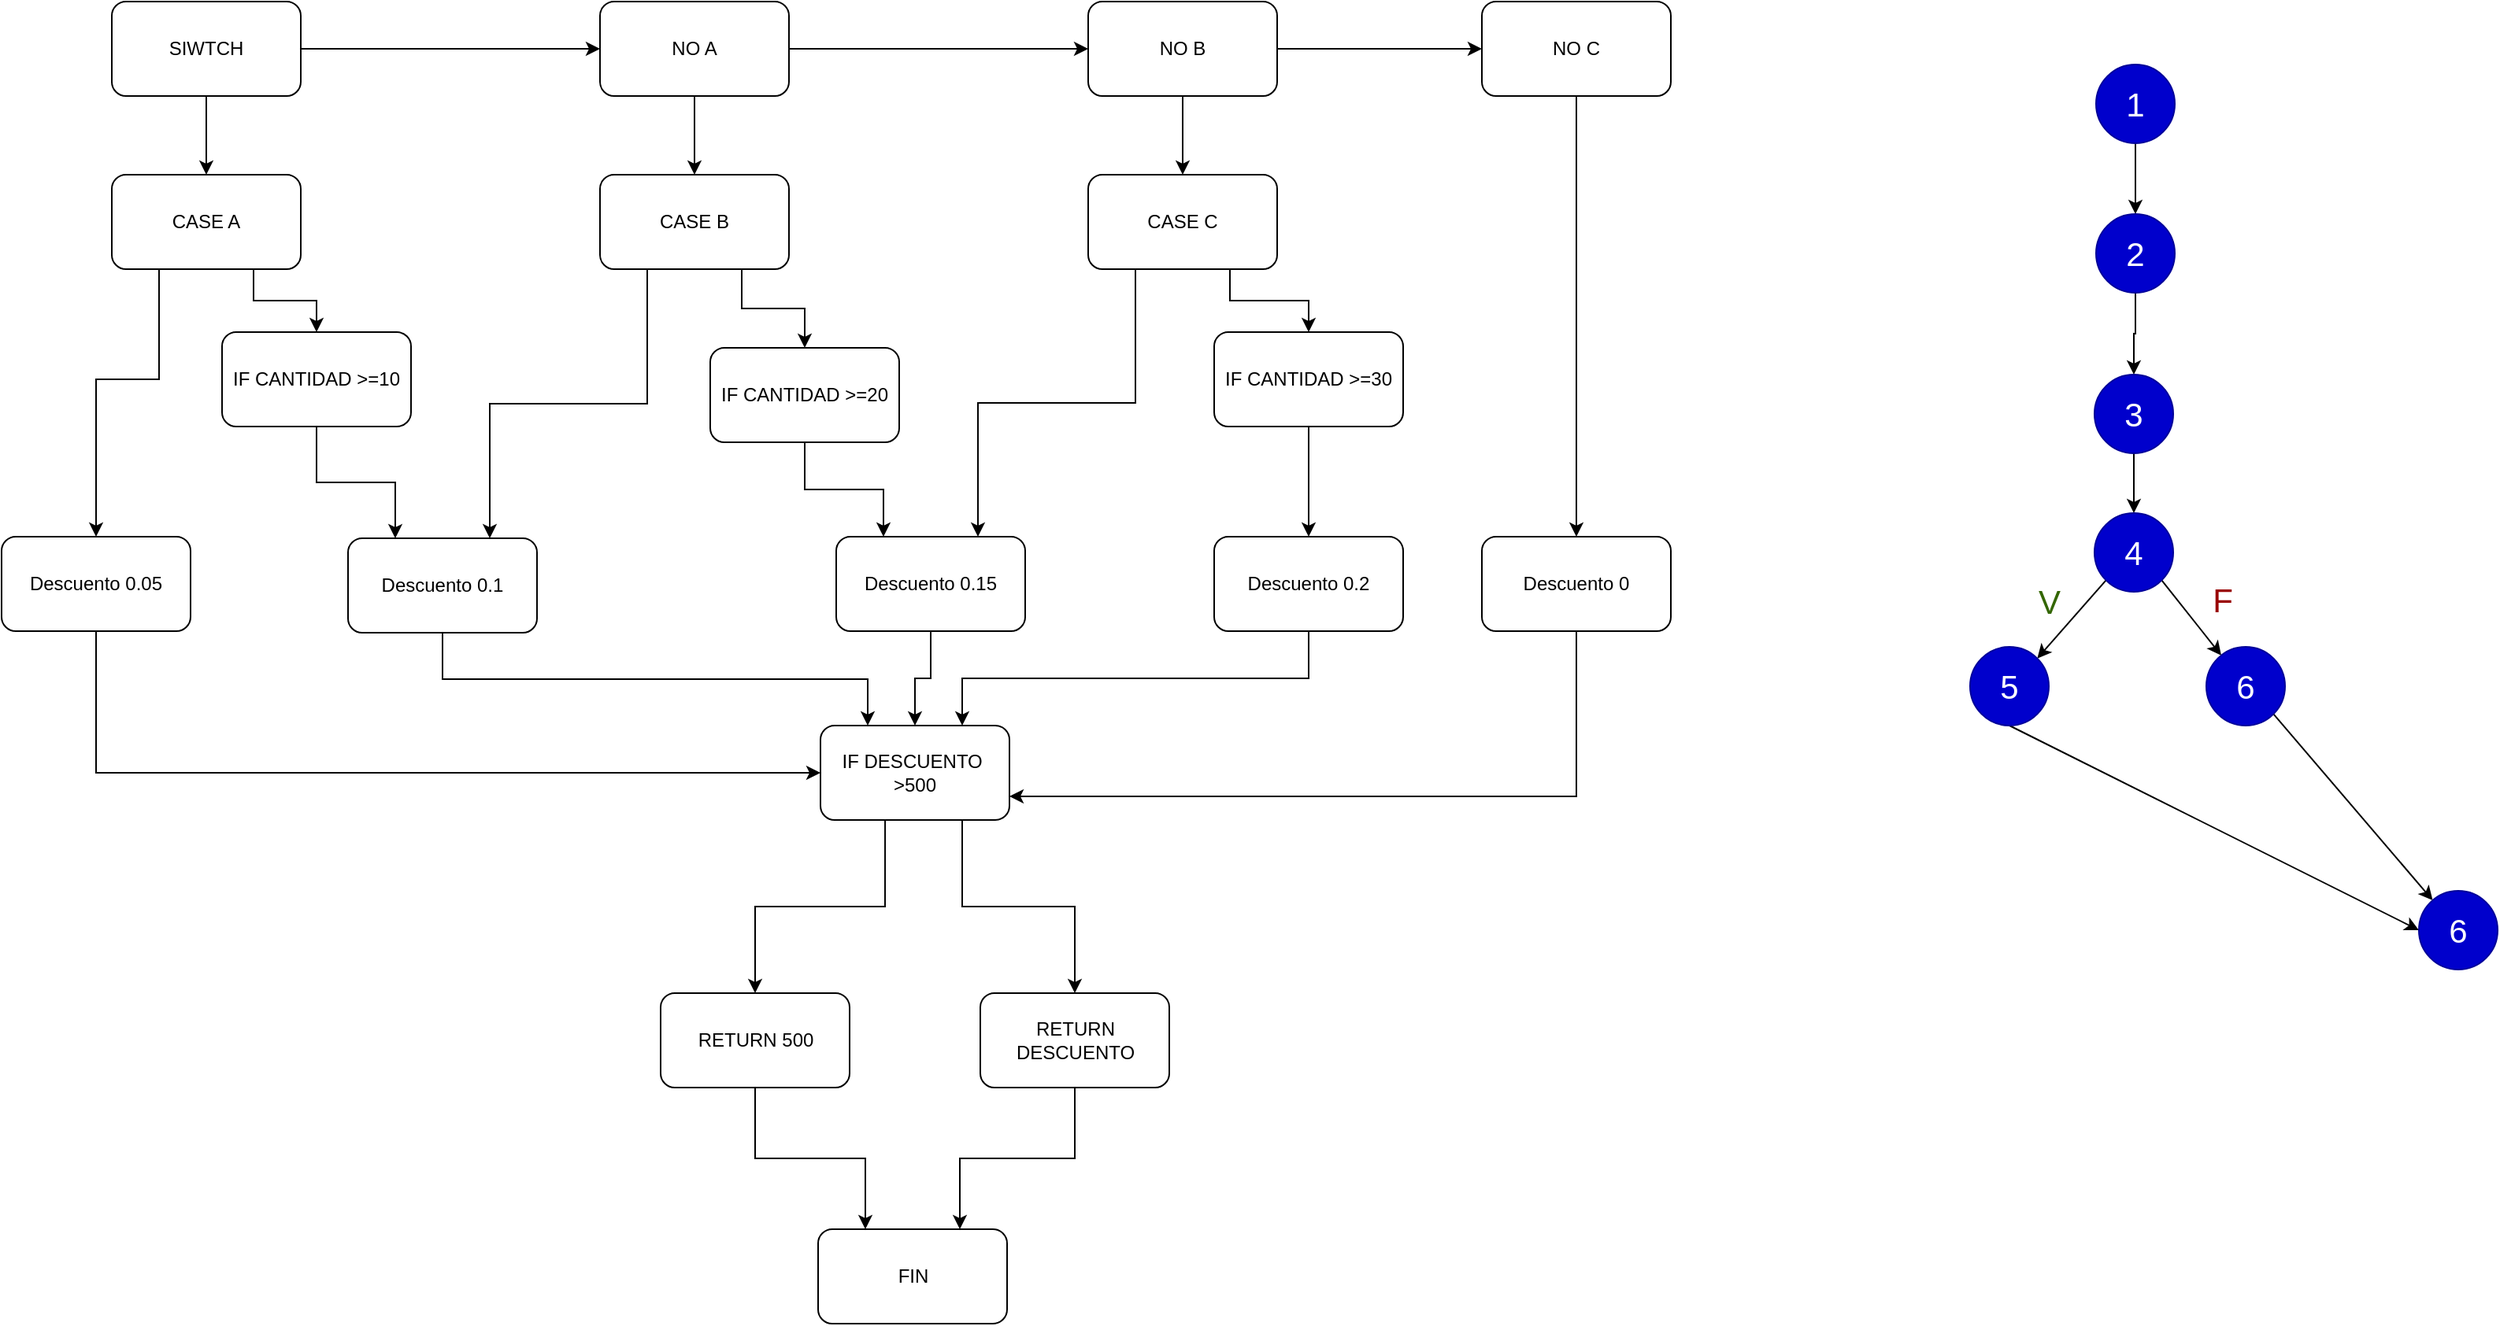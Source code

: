 <mxfile version="20.8.5" type="github">
  <diagram id="rw2Sq1U-5E8oASNh7x8d" name="Página-1">
    <mxGraphModel dx="1615" dy="882" grid="1" gridSize="10" guides="1" tooltips="1" connect="1" arrows="1" fold="1" page="1" pageScale="1" pageWidth="827" pageHeight="1169" math="0" shadow="0">
      <root>
        <mxCell id="0" />
        <mxCell id="1" parent="0" />
        <mxCell id="j6FeLxDgwrB_pysaz1K0-27" style="edgeStyle=orthogonalEdgeStyle;rounded=0;orthogonalLoop=1;jettySize=auto;html=1;exitX=0.75;exitY=1;exitDx=0;exitDy=0;entryX=0.5;entryY=0;entryDx=0;entryDy=0;" parent="1" source="j6FeLxDgwrB_pysaz1K0-2" target="j6FeLxDgwrB_pysaz1K0-3" edge="1">
          <mxGeometry relative="1" as="geometry" />
        </mxCell>
        <mxCell id="g2wx1lbz-RBGt1lOs8mh-1" style="edgeStyle=orthogonalEdgeStyle;rounded=0;orthogonalLoop=1;jettySize=auto;html=1;exitX=0.25;exitY=1;exitDx=0;exitDy=0;" parent="1" source="j6FeLxDgwrB_pysaz1K0-2" target="j6FeLxDgwrB_pysaz1K0-6" edge="1">
          <mxGeometry relative="1" as="geometry">
            <Array as="points">
              <mxPoint x="230" y="250" />
              <mxPoint x="190" y="250" />
            </Array>
          </mxGeometry>
        </mxCell>
        <mxCell id="j6FeLxDgwrB_pysaz1K0-2" value="CASE A" style="rounded=1;whiteSpace=wrap;html=1;" parent="1" vertex="1">
          <mxGeometry x="200" y="120" width="120" height="60" as="geometry" />
        </mxCell>
        <mxCell id="j6FeLxDgwrB_pysaz1K0-19" style="edgeStyle=orthogonalEdgeStyle;rounded=0;orthogonalLoop=1;jettySize=auto;html=1;exitX=0.5;exitY=1;exitDx=0;exitDy=0;entryX=0.25;entryY=0;entryDx=0;entryDy=0;" parent="1" source="j6FeLxDgwrB_pysaz1K0-3" target="j6FeLxDgwrB_pysaz1K0-4" edge="1">
          <mxGeometry relative="1" as="geometry" />
        </mxCell>
        <mxCell id="j6FeLxDgwrB_pysaz1K0-3" value="IF CANTIDAD &amp;gt;=10" style="rounded=1;whiteSpace=wrap;html=1;" parent="1" vertex="1">
          <mxGeometry x="270" y="220" width="120" height="60" as="geometry" />
        </mxCell>
        <mxCell id="j6FeLxDgwrB_pysaz1K0-49" style="edgeStyle=orthogonalEdgeStyle;rounded=0;orthogonalLoop=1;jettySize=auto;html=1;exitX=0.5;exitY=1;exitDx=0;exitDy=0;entryX=0.25;entryY=0;entryDx=0;entryDy=0;" parent="1" source="j6FeLxDgwrB_pysaz1K0-4" target="j6FeLxDgwrB_pysaz1K0-45" edge="1">
          <mxGeometry relative="1" as="geometry" />
        </mxCell>
        <mxCell id="j6FeLxDgwrB_pysaz1K0-4" value="Descuento 0.1" style="rounded=1;whiteSpace=wrap;html=1;" parent="1" vertex="1">
          <mxGeometry x="350" y="351" width="120" height="60" as="geometry" />
        </mxCell>
        <mxCell id="j6FeLxDgwrB_pysaz1K0-48" style="edgeStyle=orthogonalEdgeStyle;rounded=0;orthogonalLoop=1;jettySize=auto;html=1;exitX=0.5;exitY=1;exitDx=0;exitDy=0;entryX=0;entryY=0.5;entryDx=0;entryDy=0;" parent="1" source="j6FeLxDgwrB_pysaz1K0-6" target="j6FeLxDgwrB_pysaz1K0-45" edge="1">
          <mxGeometry relative="1" as="geometry" />
        </mxCell>
        <mxCell id="j6FeLxDgwrB_pysaz1K0-6" value="Descuento 0.05&lt;br&gt;" style="rounded=1;whiteSpace=wrap;html=1;" parent="1" vertex="1">
          <mxGeometry x="130" y="350" width="120" height="60" as="geometry" />
        </mxCell>
        <mxCell id="j6FeLxDgwrB_pysaz1K0-28" style="edgeStyle=orthogonalEdgeStyle;rounded=0;orthogonalLoop=1;jettySize=auto;html=1;exitX=0.25;exitY=1;exitDx=0;exitDy=0;entryX=0.75;entryY=0;entryDx=0;entryDy=0;" parent="1" source="j6FeLxDgwrB_pysaz1K0-7" target="j6FeLxDgwrB_pysaz1K0-4" edge="1">
          <mxGeometry relative="1" as="geometry">
            <mxPoint x="490" y="220" as="targetPoint" />
          </mxGeometry>
        </mxCell>
        <mxCell id="j6FeLxDgwrB_pysaz1K0-29" style="edgeStyle=orthogonalEdgeStyle;rounded=0;orthogonalLoop=1;jettySize=auto;html=1;exitX=0.75;exitY=1;exitDx=0;exitDy=0;" parent="1" source="j6FeLxDgwrB_pysaz1K0-7" target="j6FeLxDgwrB_pysaz1K0-8" edge="1">
          <mxGeometry relative="1" as="geometry" />
        </mxCell>
        <mxCell id="j6FeLxDgwrB_pysaz1K0-7" value="CASE B" style="rounded=1;whiteSpace=wrap;html=1;" parent="1" vertex="1">
          <mxGeometry x="510" y="120" width="120" height="60" as="geometry" />
        </mxCell>
        <mxCell id="j6FeLxDgwrB_pysaz1K0-25" style="edgeStyle=orthogonalEdgeStyle;rounded=0;orthogonalLoop=1;jettySize=auto;html=1;exitX=0.5;exitY=1;exitDx=0;exitDy=0;entryX=0.25;entryY=0;entryDx=0;entryDy=0;" parent="1" source="j6FeLxDgwrB_pysaz1K0-8" target="j6FeLxDgwrB_pysaz1K0-9" edge="1">
          <mxGeometry relative="1" as="geometry" />
        </mxCell>
        <mxCell id="j6FeLxDgwrB_pysaz1K0-8" value="IF CANTIDAD &amp;gt;=20" style="rounded=1;whiteSpace=wrap;html=1;" parent="1" vertex="1">
          <mxGeometry x="580" y="230" width="120" height="60" as="geometry" />
        </mxCell>
        <mxCell id="j6FeLxDgwrB_pysaz1K0-52" style="edgeStyle=orthogonalEdgeStyle;rounded=0;orthogonalLoop=1;jettySize=auto;html=1;exitX=0.5;exitY=1;exitDx=0;exitDy=0;entryX=0.5;entryY=0;entryDx=0;entryDy=0;" parent="1" source="j6FeLxDgwrB_pysaz1K0-9" target="j6FeLxDgwrB_pysaz1K0-45" edge="1">
          <mxGeometry relative="1" as="geometry" />
        </mxCell>
        <mxCell id="j6FeLxDgwrB_pysaz1K0-9" value="Descuento 0.15" style="rounded=1;whiteSpace=wrap;html=1;" parent="1" vertex="1">
          <mxGeometry x="660" y="350" width="120" height="60" as="geometry" />
        </mxCell>
        <mxCell id="j6FeLxDgwrB_pysaz1K0-31" style="edgeStyle=orthogonalEdgeStyle;rounded=0;orthogonalLoop=1;jettySize=auto;html=1;exitX=0.75;exitY=1;exitDx=0;exitDy=0;entryX=0.5;entryY=0;entryDx=0;entryDy=0;" parent="1" source="j6FeLxDgwrB_pysaz1K0-12" target="j6FeLxDgwrB_pysaz1K0-13" edge="1">
          <mxGeometry relative="1" as="geometry" />
        </mxCell>
        <mxCell id="j6FeLxDgwrB_pysaz1K0-12" value="CASE C" style="rounded=1;whiteSpace=wrap;html=1;" parent="1" vertex="1">
          <mxGeometry x="820" y="120" width="120" height="60" as="geometry" />
        </mxCell>
        <mxCell id="j6FeLxDgwrB_pysaz1K0-23" style="edgeStyle=orthogonalEdgeStyle;rounded=0;orthogonalLoop=1;jettySize=auto;html=1;exitX=0.5;exitY=1;exitDx=0;exitDy=0;entryX=0.5;entryY=0;entryDx=0;entryDy=0;" parent="1" source="j6FeLxDgwrB_pysaz1K0-13" target="j6FeLxDgwrB_pysaz1K0-14" edge="1">
          <mxGeometry relative="1" as="geometry" />
        </mxCell>
        <mxCell id="j6FeLxDgwrB_pysaz1K0-13" value="IF CANTIDAD &amp;gt;=30" style="rounded=1;whiteSpace=wrap;html=1;" parent="1" vertex="1">
          <mxGeometry x="900" y="220" width="120" height="60" as="geometry" />
        </mxCell>
        <mxCell id="j6FeLxDgwrB_pysaz1K0-51" style="edgeStyle=orthogonalEdgeStyle;rounded=0;orthogonalLoop=1;jettySize=auto;html=1;exitX=0.5;exitY=1;exitDx=0;exitDy=0;entryX=0.75;entryY=0;entryDx=0;entryDy=0;" parent="1" source="j6FeLxDgwrB_pysaz1K0-14" target="j6FeLxDgwrB_pysaz1K0-45" edge="1">
          <mxGeometry relative="1" as="geometry" />
        </mxCell>
        <mxCell id="j6FeLxDgwrB_pysaz1K0-14" value="Descuento 0.2" style="rounded=1;whiteSpace=wrap;html=1;" parent="1" vertex="1">
          <mxGeometry x="900" y="350" width="120" height="60" as="geometry" />
        </mxCell>
        <mxCell id="j6FeLxDgwrB_pysaz1K0-24" style="edgeStyle=orthogonalEdgeStyle;rounded=0;orthogonalLoop=1;jettySize=auto;html=1;exitX=0.25;exitY=1;exitDx=0;exitDy=0;entryX=0.75;entryY=0;entryDx=0;entryDy=0;" parent="1" source="j6FeLxDgwrB_pysaz1K0-12" target="j6FeLxDgwrB_pysaz1K0-9" edge="1">
          <mxGeometry relative="1" as="geometry">
            <mxPoint x="800" y="280" as="sourcePoint" />
          </mxGeometry>
        </mxCell>
        <mxCell id="j6FeLxDgwrB_pysaz1K0-50" style="edgeStyle=orthogonalEdgeStyle;rounded=0;orthogonalLoop=1;jettySize=auto;html=1;exitX=0.5;exitY=1;exitDx=0;exitDy=0;entryX=1;entryY=0.75;entryDx=0;entryDy=0;" parent="1" source="j6FeLxDgwrB_pysaz1K0-18" target="j6FeLxDgwrB_pysaz1K0-45" edge="1">
          <mxGeometry relative="1" as="geometry" />
        </mxCell>
        <mxCell id="j6FeLxDgwrB_pysaz1K0-18" value="Descuento 0" style="rounded=1;whiteSpace=wrap;html=1;" parent="1" vertex="1">
          <mxGeometry x="1070" y="350" width="120" height="60" as="geometry" />
        </mxCell>
        <mxCell id="j6FeLxDgwrB_pysaz1K0-41" style="edgeStyle=orthogonalEdgeStyle;rounded=0;orthogonalLoop=1;jettySize=auto;html=1;exitX=0.342;exitY=1;exitDx=0;exitDy=0;exitPerimeter=0;" parent="1" source="j6FeLxDgwrB_pysaz1K0-45" target="j6FeLxDgwrB_pysaz1K0-37" edge="1">
          <mxGeometry relative="1" as="geometry">
            <mxPoint x="590" y="690" as="sourcePoint" />
          </mxGeometry>
        </mxCell>
        <mxCell id="j6FeLxDgwrB_pysaz1K0-43" style="edgeStyle=orthogonalEdgeStyle;rounded=0;orthogonalLoop=1;jettySize=auto;html=1;exitX=0.5;exitY=1;exitDx=0;exitDy=0;entryX=0.25;entryY=0;entryDx=0;entryDy=0;" parent="1" source="j6FeLxDgwrB_pysaz1K0-37" target="j6FeLxDgwrB_pysaz1K0-40" edge="1">
          <mxGeometry relative="1" as="geometry" />
        </mxCell>
        <mxCell id="j6FeLxDgwrB_pysaz1K0-37" value="RETURN 500" style="rounded=1;whiteSpace=wrap;html=1;" parent="1" vertex="1">
          <mxGeometry x="548.5" y="640" width="120" height="60" as="geometry" />
        </mxCell>
        <mxCell id="j6FeLxDgwrB_pysaz1K0-42" style="edgeStyle=orthogonalEdgeStyle;rounded=0;orthogonalLoop=1;jettySize=auto;html=1;exitX=0.75;exitY=1;exitDx=0;exitDy=0;" parent="1" source="j6FeLxDgwrB_pysaz1K0-45" target="j6FeLxDgwrB_pysaz1K0-39" edge="1">
          <mxGeometry relative="1" as="geometry">
            <mxPoint x="793" y="690" as="sourcePoint" />
          </mxGeometry>
        </mxCell>
        <mxCell id="j6FeLxDgwrB_pysaz1K0-44" style="edgeStyle=orthogonalEdgeStyle;rounded=0;orthogonalLoop=1;jettySize=auto;html=1;exitX=0.5;exitY=1;exitDx=0;exitDy=0;entryX=0.75;entryY=0;entryDx=0;entryDy=0;" parent="1" source="j6FeLxDgwrB_pysaz1K0-39" target="j6FeLxDgwrB_pysaz1K0-40" edge="1">
          <mxGeometry relative="1" as="geometry" />
        </mxCell>
        <mxCell id="j6FeLxDgwrB_pysaz1K0-39" value="RETURN DESCUENTO" style="rounded=1;whiteSpace=wrap;html=1;" parent="1" vertex="1">
          <mxGeometry x="751.5" y="640" width="120" height="60" as="geometry" />
        </mxCell>
        <mxCell id="j6FeLxDgwrB_pysaz1K0-40" value="FIN" style="rounded=1;whiteSpace=wrap;html=1;" parent="1" vertex="1">
          <mxGeometry x="648.5" y="790" width="120" height="60" as="geometry" />
        </mxCell>
        <mxCell id="j6FeLxDgwrB_pysaz1K0-45" value="IF DESCUENTO&amp;nbsp; &amp;gt;500" style="rounded=1;whiteSpace=wrap;html=1;" parent="1" vertex="1">
          <mxGeometry x="650" y="470" width="120" height="60" as="geometry" />
        </mxCell>
        <mxCell id="j6FeLxDgwrB_pysaz1K0-57" style="edgeStyle=orthogonalEdgeStyle;rounded=0;orthogonalLoop=1;jettySize=auto;html=1;exitX=0.5;exitY=1;exitDx=0;exitDy=0;" parent="1" source="j6FeLxDgwrB_pysaz1K0-56" target="j6FeLxDgwrB_pysaz1K0-2" edge="1">
          <mxGeometry relative="1" as="geometry" />
        </mxCell>
        <mxCell id="j6FeLxDgwrB_pysaz1K0-62" style="edgeStyle=orthogonalEdgeStyle;rounded=0;orthogonalLoop=1;jettySize=auto;html=1;exitX=1;exitY=0.5;exitDx=0;exitDy=0;" parent="1" source="j6FeLxDgwrB_pysaz1K0-56" target="j6FeLxDgwrB_pysaz1K0-61" edge="1">
          <mxGeometry relative="1" as="geometry" />
        </mxCell>
        <mxCell id="j6FeLxDgwrB_pysaz1K0-56" value="SIWTCH" style="rounded=1;whiteSpace=wrap;html=1;" parent="1" vertex="1">
          <mxGeometry x="200" y="10" width="120" height="60" as="geometry" />
        </mxCell>
        <mxCell id="j6FeLxDgwrB_pysaz1K0-63" style="edgeStyle=orthogonalEdgeStyle;rounded=0;orthogonalLoop=1;jettySize=auto;html=1;exitX=0.5;exitY=1;exitDx=0;exitDy=0;entryX=0.5;entryY=0;entryDx=0;entryDy=0;" parent="1" source="j6FeLxDgwrB_pysaz1K0-61" target="j6FeLxDgwrB_pysaz1K0-7" edge="1">
          <mxGeometry relative="1" as="geometry" />
        </mxCell>
        <mxCell id="j6FeLxDgwrB_pysaz1K0-65" style="edgeStyle=orthogonalEdgeStyle;rounded=0;orthogonalLoop=1;jettySize=auto;html=1;exitX=1;exitY=0.5;exitDx=0;exitDy=0;entryX=0;entryY=0.5;entryDx=0;entryDy=0;" parent="1" source="j6FeLxDgwrB_pysaz1K0-61" target="j6FeLxDgwrB_pysaz1K0-64" edge="1">
          <mxGeometry relative="1" as="geometry" />
        </mxCell>
        <mxCell id="j6FeLxDgwrB_pysaz1K0-61" value="NO A" style="rounded=1;whiteSpace=wrap;html=1;" parent="1" vertex="1">
          <mxGeometry x="510" y="10" width="120" height="60" as="geometry" />
        </mxCell>
        <mxCell id="j6FeLxDgwrB_pysaz1K0-66" style="edgeStyle=orthogonalEdgeStyle;rounded=0;orthogonalLoop=1;jettySize=auto;html=1;exitX=0.5;exitY=1;exitDx=0;exitDy=0;entryX=0.5;entryY=0;entryDx=0;entryDy=0;" parent="1" source="j6FeLxDgwrB_pysaz1K0-64" target="j6FeLxDgwrB_pysaz1K0-12" edge="1">
          <mxGeometry relative="1" as="geometry" />
        </mxCell>
        <mxCell id="j6FeLxDgwrB_pysaz1K0-68" style="edgeStyle=orthogonalEdgeStyle;rounded=0;orthogonalLoop=1;jettySize=auto;html=1;exitX=1;exitY=0.5;exitDx=0;exitDy=0;" parent="1" source="j6FeLxDgwrB_pysaz1K0-64" target="j6FeLxDgwrB_pysaz1K0-67" edge="1">
          <mxGeometry relative="1" as="geometry" />
        </mxCell>
        <mxCell id="j6FeLxDgwrB_pysaz1K0-64" value="NO B" style="rounded=1;whiteSpace=wrap;html=1;" parent="1" vertex="1">
          <mxGeometry x="820" y="10" width="120" height="60" as="geometry" />
        </mxCell>
        <mxCell id="j6FeLxDgwrB_pysaz1K0-69" style="edgeStyle=orthogonalEdgeStyle;rounded=0;orthogonalLoop=1;jettySize=auto;html=1;exitX=0.5;exitY=1;exitDx=0;exitDy=0;entryX=0.5;entryY=0;entryDx=0;entryDy=0;" parent="1" source="j6FeLxDgwrB_pysaz1K0-67" target="j6FeLxDgwrB_pysaz1K0-18" edge="1">
          <mxGeometry relative="1" as="geometry">
            <mxPoint x="1130" y="120" as="targetPoint" />
          </mxGeometry>
        </mxCell>
        <mxCell id="j6FeLxDgwrB_pysaz1K0-67" value="NO C" style="rounded=1;whiteSpace=wrap;html=1;" parent="1" vertex="1">
          <mxGeometry x="1070" y="10" width="120" height="60" as="geometry" />
        </mxCell>
        <mxCell id="Bwqu2vsgAgHkEBCCEPfg-3" style="edgeStyle=orthogonalEdgeStyle;rounded=0;orthogonalLoop=1;jettySize=auto;html=1;exitX=0.5;exitY=1;exitDx=0;exitDy=0;fontSize=21;fontColor=#FFFFFF;" edge="1" parent="1" source="Bwqu2vsgAgHkEBCCEPfg-1" target="Bwqu2vsgAgHkEBCCEPfg-2">
          <mxGeometry relative="1" as="geometry" />
        </mxCell>
        <mxCell id="Bwqu2vsgAgHkEBCCEPfg-1" value="&lt;font color=&quot;#ffffff&quot; style=&quot;font-size: 21px;&quot;&gt;1&lt;/font&gt;" style="ellipse;whiteSpace=wrap;html=1;aspect=fixed;strokeColor=#000099;fillColor=#0000CC;" vertex="1" parent="1">
          <mxGeometry x="1460" y="50" width="50" height="50" as="geometry" />
        </mxCell>
        <mxCell id="Bwqu2vsgAgHkEBCCEPfg-5" style="edgeStyle=orthogonalEdgeStyle;rounded=0;orthogonalLoop=1;jettySize=auto;html=1;exitX=0.5;exitY=1;exitDx=0;exitDy=0;fontSize=21;fontColor=#FFFFFF;" edge="1" parent="1" source="Bwqu2vsgAgHkEBCCEPfg-2" target="Bwqu2vsgAgHkEBCCEPfg-4">
          <mxGeometry relative="1" as="geometry" />
        </mxCell>
        <mxCell id="Bwqu2vsgAgHkEBCCEPfg-2" value="&lt;font color=&quot;#ffffff&quot; style=&quot;font-size: 21px;&quot;&gt;2&lt;/font&gt;" style="ellipse;whiteSpace=wrap;html=1;aspect=fixed;strokeColor=#000099;fillColor=#0000CC;fontSize=21;fontColor=#FFFFFF;" vertex="1" parent="1">
          <mxGeometry x="1460" y="145" width="50" height="50" as="geometry" />
        </mxCell>
        <mxCell id="Bwqu2vsgAgHkEBCCEPfg-7" style="edgeStyle=orthogonalEdgeStyle;rounded=0;orthogonalLoop=1;jettySize=auto;html=1;exitX=0.5;exitY=1;exitDx=0;exitDy=0;fontSize=21;fontColor=#FFFFFF;" edge="1" parent="1" source="Bwqu2vsgAgHkEBCCEPfg-4" target="Bwqu2vsgAgHkEBCCEPfg-6">
          <mxGeometry relative="1" as="geometry" />
        </mxCell>
        <mxCell id="Bwqu2vsgAgHkEBCCEPfg-4" value="&lt;font color=&quot;#ffffff&quot; style=&quot;font-size: 21px;&quot;&gt;3&lt;/font&gt;" style="ellipse;whiteSpace=wrap;html=1;aspect=fixed;strokeColor=#000099;fillColor=#0000CC;fontSize=21;fontColor=#FFFFFF;" vertex="1" parent="1">
          <mxGeometry x="1459" y="247" width="50" height="50" as="geometry" />
        </mxCell>
        <mxCell id="Bwqu2vsgAgHkEBCCEPfg-10" style="edgeStyle=none;rounded=0;orthogonalLoop=1;jettySize=auto;html=1;exitX=0;exitY=1;exitDx=0;exitDy=0;entryX=1;entryY=0;entryDx=0;entryDy=0;fontSize=21;fontColor=#FFFFFF;" edge="1" parent="1" source="Bwqu2vsgAgHkEBCCEPfg-6" target="Bwqu2vsgAgHkEBCCEPfg-8">
          <mxGeometry relative="1" as="geometry" />
        </mxCell>
        <mxCell id="Bwqu2vsgAgHkEBCCEPfg-12" style="edgeStyle=none;rounded=0;orthogonalLoop=1;jettySize=auto;html=1;exitX=1;exitY=1;exitDx=0;exitDy=0;fontSize=21;fontColor=#FFFFFF;" edge="1" parent="1" source="Bwqu2vsgAgHkEBCCEPfg-6" target="Bwqu2vsgAgHkEBCCEPfg-11">
          <mxGeometry relative="1" as="geometry" />
        </mxCell>
        <mxCell id="Bwqu2vsgAgHkEBCCEPfg-6" value="&lt;font color=&quot;#ffffff&quot; style=&quot;font-size: 21px;&quot;&gt;4&lt;/font&gt;" style="ellipse;whiteSpace=wrap;html=1;aspect=fixed;strokeColor=#000099;fillColor=#0000CC;fontSize=21;fontColor=#FFFFFF;" vertex="1" parent="1">
          <mxGeometry x="1459" y="335" width="50" height="50" as="geometry" />
        </mxCell>
        <mxCell id="Bwqu2vsgAgHkEBCCEPfg-17" style="edgeStyle=none;rounded=0;orthogonalLoop=1;jettySize=auto;html=1;exitX=0.5;exitY=1;exitDx=0;exitDy=0;entryX=0;entryY=0.5;entryDx=0;entryDy=0;fontSize=21;fontColor=#990000;" edge="1" parent="1" source="Bwqu2vsgAgHkEBCCEPfg-8" target="Bwqu2vsgAgHkEBCCEPfg-15">
          <mxGeometry relative="1" as="geometry" />
        </mxCell>
        <mxCell id="Bwqu2vsgAgHkEBCCEPfg-8" value="&lt;font color=&quot;#ffffff&quot; style=&quot;font-size: 21px;&quot;&gt;5&lt;/font&gt;" style="ellipse;whiteSpace=wrap;html=1;aspect=fixed;strokeColor=#000099;fillColor=#0000CC;fontSize=21;fontColor=#FFFFFF;" vertex="1" parent="1">
          <mxGeometry x="1380" y="420" width="50" height="50" as="geometry" />
        </mxCell>
        <mxCell id="Bwqu2vsgAgHkEBCCEPfg-16" style="edgeStyle=none;rounded=0;orthogonalLoop=1;jettySize=auto;html=1;exitX=1;exitY=1;exitDx=0;exitDy=0;fontSize=21;fontColor=#990000;" edge="1" parent="1" source="Bwqu2vsgAgHkEBCCEPfg-11" target="Bwqu2vsgAgHkEBCCEPfg-15">
          <mxGeometry relative="1" as="geometry" />
        </mxCell>
        <mxCell id="Bwqu2vsgAgHkEBCCEPfg-11" value="&lt;font color=&quot;#ffffff&quot; style=&quot;font-size: 21px;&quot;&gt;6&lt;/font&gt;" style="ellipse;whiteSpace=wrap;html=1;aspect=fixed;strokeColor=#000099;fillColor=#0000CC;fontSize=21;fontColor=#FFFFFF;" vertex="1" parent="1">
          <mxGeometry x="1530" y="420" width="50" height="50" as="geometry" />
        </mxCell>
        <mxCell id="Bwqu2vsgAgHkEBCCEPfg-13" value="&lt;font color=&quot;#336600&quot;&gt;V&lt;/font&gt;" style="text;html=1;align=center;verticalAlign=middle;resizable=0;points=[];autosize=1;strokeColor=none;fillColor=none;fontSize=21;fontColor=#FFFFFF;" vertex="1" parent="1">
          <mxGeometry x="1410" y="371" width="40" height="40" as="geometry" />
        </mxCell>
        <mxCell id="Bwqu2vsgAgHkEBCCEPfg-14" value="&lt;font color=&quot;#990000&quot;&gt;F&lt;/font&gt;" style="text;html=1;align=center;verticalAlign=middle;resizable=0;points=[];autosize=1;strokeColor=none;fillColor=none;fontSize=21;fontColor=#336600;" vertex="1" parent="1">
          <mxGeometry x="1520" y="370" width="40" height="40" as="geometry" />
        </mxCell>
        <mxCell id="Bwqu2vsgAgHkEBCCEPfg-15" value="&lt;font color=&quot;#ffffff&quot; style=&quot;font-size: 21px;&quot;&gt;6&lt;/font&gt;" style="ellipse;whiteSpace=wrap;html=1;aspect=fixed;strokeColor=#000099;fillColor=#0000CC;fontSize=21;fontColor=#FFFFFF;" vertex="1" parent="1">
          <mxGeometry x="1665" y="575" width="50" height="50" as="geometry" />
        </mxCell>
      </root>
    </mxGraphModel>
  </diagram>
</mxfile>
